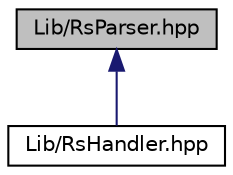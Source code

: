 digraph "Lib/RsParser.hpp"
{
 // LATEX_PDF_SIZE
  edge [fontname="Helvetica",fontsize="10",labelfontname="Helvetica",labelfontsize="10"];
  node [fontname="Helvetica",fontsize="10",shape=record];
  Node1 [label="Lib/RsParser.hpp",height=0.2,width=0.4,color="black", fillcolor="grey75", style="filled", fontcolor="black",tooltip="Класс, описывающий парсер протокола UtilitaryRS."];
  Node1 -> Node2 [dir="back",color="midnightblue",fontsize="10",style="solid",fontname="Helvetica"];
  Node2 [label="Lib/RsHandler.hpp",height=0.2,width=0.4,color="black", fillcolor="white", style="filled",URL="$_rs_handler_8hpp.html",tooltip="Класс, описывающий поведение протокола RsHandler."];
}
